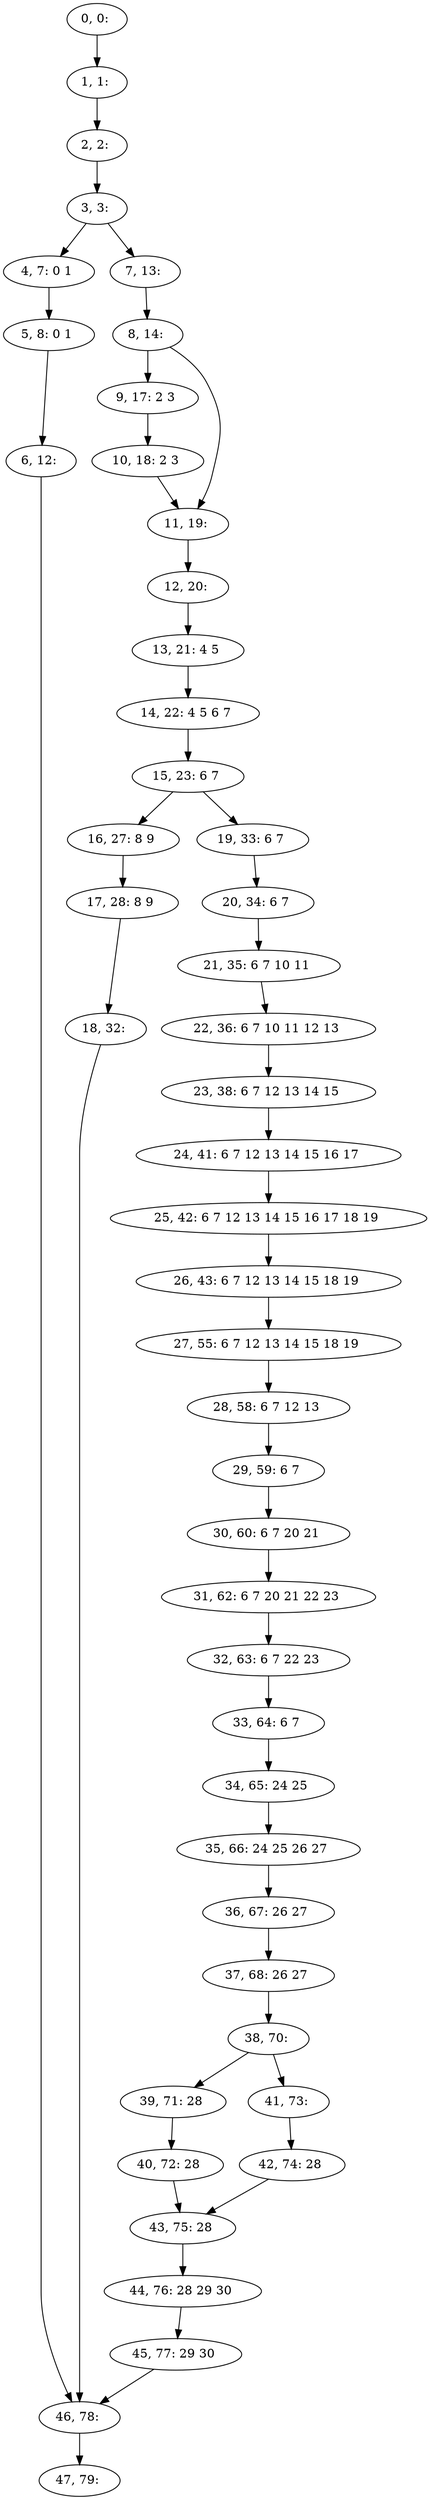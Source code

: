 digraph G {
0[label="0, 0: "];
1[label="1, 1: "];
2[label="2, 2: "];
3[label="3, 3: "];
4[label="4, 7: 0 1 "];
5[label="5, 8: 0 1 "];
6[label="6, 12: "];
7[label="7, 13: "];
8[label="8, 14: "];
9[label="9, 17: 2 3 "];
10[label="10, 18: 2 3 "];
11[label="11, 19: "];
12[label="12, 20: "];
13[label="13, 21: 4 5 "];
14[label="14, 22: 4 5 6 7 "];
15[label="15, 23: 6 7 "];
16[label="16, 27: 8 9 "];
17[label="17, 28: 8 9 "];
18[label="18, 32: "];
19[label="19, 33: 6 7 "];
20[label="20, 34: 6 7 "];
21[label="21, 35: 6 7 10 11 "];
22[label="22, 36: 6 7 10 11 12 13 "];
23[label="23, 38: 6 7 12 13 14 15 "];
24[label="24, 41: 6 7 12 13 14 15 16 17 "];
25[label="25, 42: 6 7 12 13 14 15 16 17 18 19 "];
26[label="26, 43: 6 7 12 13 14 15 18 19 "];
27[label="27, 55: 6 7 12 13 14 15 18 19 "];
28[label="28, 58: 6 7 12 13 "];
29[label="29, 59: 6 7 "];
30[label="30, 60: 6 7 20 21 "];
31[label="31, 62: 6 7 20 21 22 23 "];
32[label="32, 63: 6 7 22 23 "];
33[label="33, 64: 6 7 "];
34[label="34, 65: 24 25 "];
35[label="35, 66: 24 25 26 27 "];
36[label="36, 67: 26 27 "];
37[label="37, 68: 26 27 "];
38[label="38, 70: "];
39[label="39, 71: 28 "];
40[label="40, 72: 28 "];
41[label="41, 73: "];
42[label="42, 74: 28 "];
43[label="43, 75: 28 "];
44[label="44, 76: 28 29 30 "];
45[label="45, 77: 29 30 "];
46[label="46, 78: "];
47[label="47, 79: "];
0->1 ;
1->2 ;
2->3 ;
3->4 ;
3->7 ;
4->5 ;
5->6 ;
6->46 ;
7->8 ;
8->9 ;
8->11 ;
9->10 ;
10->11 ;
11->12 ;
12->13 ;
13->14 ;
14->15 ;
15->16 ;
15->19 ;
16->17 ;
17->18 ;
18->46 ;
19->20 ;
20->21 ;
21->22 ;
22->23 ;
23->24 ;
24->25 ;
25->26 ;
26->27 ;
27->28 ;
28->29 ;
29->30 ;
30->31 ;
31->32 ;
32->33 ;
33->34 ;
34->35 ;
35->36 ;
36->37 ;
37->38 ;
38->39 ;
38->41 ;
39->40 ;
40->43 ;
41->42 ;
42->43 ;
43->44 ;
44->45 ;
45->46 ;
46->47 ;
}
